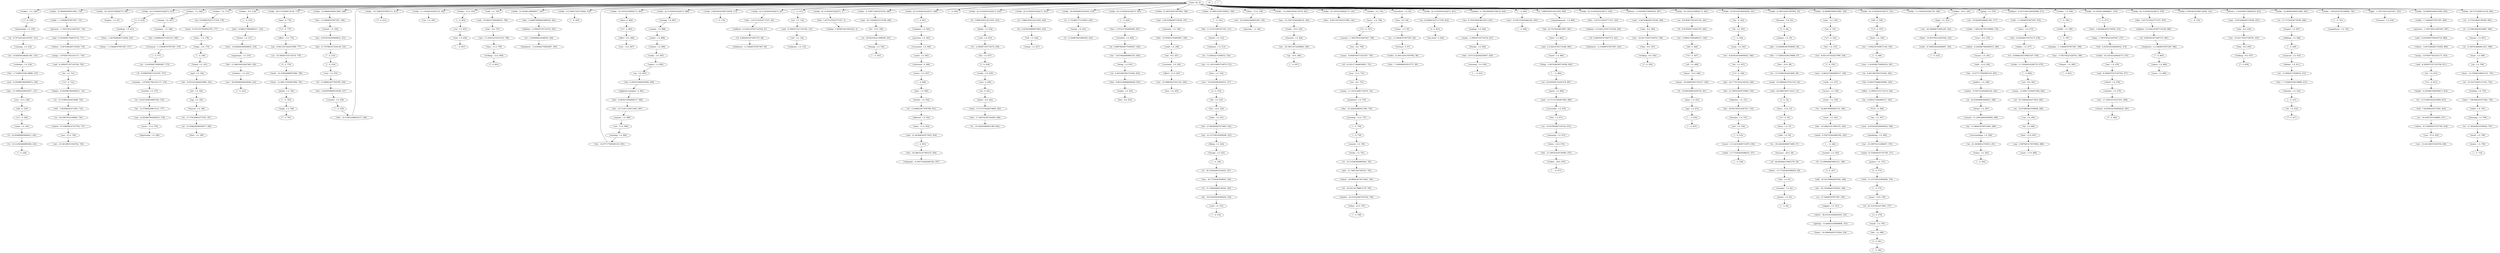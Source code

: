 strict digraph "" {
"('swing', 1.0, 427)";
"('you', -1.0, 330)";
"(\"n't\", 0, 332)";
"('god', 1.0, 182)";
"('hits', 3.4575125016771557, 2)";
"('inhabiting', 1.0, 369)";
"('chipper', 1.0, 351)";
"('the', -21.599325030720983, 550)";
"('wonder', 1.0, 345)";
"('are', -10.021735027328791, 590)";
"('on', -10.826583386441381, 233)";
"('work', -14.254924989937066, 780)";
"('?', 0, 801)";
"('will', -25.022768664287042, 348)";
"('still', -1.154648767857287, 674)";
"('and', -3.0474380285716549, 197)";
"('palace', 1.0, 372)";
"('did', 0, 356)";
"('cool', 1.0, 635)";
"('reading', 1.0, 703)";
"('to', -15.519061822619499, 815)";
"('our', 1.0, 855)";
"('strike', 18.120163329826173, 90)";
"('beat', 1.0, 358)";
"('wan', 0, 640)";
"('tell', -7.463946303571861, 816)";
"('...', 0, 631)";
"('bussed', 1.0, 186)";
"('week', -9.3567355642862342, 343)";
"('herpes', 1.0, 400)";
"('and', -8.3092975357145704, 811)";
"('8";
"('many', -11.142314085714979, 754)";
"(\"n't\", 0, 747)";
"('town', 1.0, 339)";
"('the', 11.511411097457341, 511)";
"('and', -10.940227289286025, 796)";
"('operatin..', 0, 160)";
"('for', -14.713471128572465, 897)";
"('because', -20.0, 58)";
"('strikes', -29.0, 876)";
"('why', -6.0, 589)";
"('morning', -12.0, 757)";
"(';', 0, 254)";
"('strike', 42.515020416228275, 613)";
"('an', 1.0, 700)";
"('has', -2.154648767857287, 249)";
"('more', -11.0, 579)";
"('rail', 1.0, 134)";
"('strikes', -1.0, 228)";
"('these', -13.773243839286435, 60)";
"('me', -8.9411937424527999, 777)";
"('of', -13.946823077950789, 951)";
"('mondays', 1.0, 568)";
"('small', 1.0, 379)";
"('.', 0, 382)";
"('bakerloo', 1.0, 551)";
"('and', -3.0474380285716549, 588)";
"('strikes', 7.0, 566)";
"('.', 0, 267)";
"('-', 0, 948)";
"('us', -18.43957633148683, 817)";
"('hits', 3.4575125016771557, 419)";
"('over', -9.0, 279)";
"('really', -3.0, 891)";
"('strikes', -9.0, 214)";
"('work', -19.568656237421333, 50)";
"('been', 1.0, 55)";
"('.', 0, 532)";
"('...', 0, 857)";
"('kept', 1.0, 321)";
"('needing', 1.0, 900)";
"('today', -22.0, 767)";
"('bet', 1.0, 333)";
"('do', 1.0, 812)";
"('the', 14.822484710275173, 676)";
"('a', 0, 823)";
"('to', -27.381650914796502, 707)";
"('i', 0, 779)";
"('get', -31.74857447500181, 763)";
"('more', -19.0, 376)";
"('millions', 0.21442147857125526, 420)";
"('eh', 1.0, 416)";
"('thing', -3.0474380285716594, 865)";
"('the', -14.977177805085319, 283)";
"('up', -19.0, 266)";
"('...', 0, 454)";
"('!', 0, 244)";
"('strike', 18.120163329826173, 475)";
"('they', -11.0, 799)";
"('strikes', 7.0, 175)";
"('flat', 1.0, 380)";
"('.', 0, 758)";
"('walk', 1.0, 337)";
"('bus', -8.0, 835)";
"('?', 0, 593)";
"('strike', 28.57510208114136, 773)";
"('.', 0, 174)";
"('ability', 1.0, 677)";
"('!', 0, 785)";
"('strike', 32.060081664913085, 714)";
"('to', -6.6221200034867493, 576)";
"('hits', -8.9411937424527999, 144)";
"('windows', 1.0, 513)";
"('strike', -16.729632507891111, 611)";
"('to', -15.519061822619499, 724)";
"('.', 0, 680)";
"('friends', 1.0, 628)";
"('.', 0, 215)";
"('?', 0, 229)";
"('trains', 1.0, 292)";
"('safety', -9.3567355642862342, 285)";
"('on', 6.6346833227117239, 176)";
"('of', 6.6843923073497375, 881)";
"(\"n't\", 0, 465)";
"(',', 0, 375)";
"('using', -3.6783677821431171, 810)";
"('!', 0, 223)";
"('strike', 11.150204162282719, 392)";
"('issues', 1.0, 281)";
"('they', -8.0, 591)";
"('i', 0, 44)";
"('on', -6.4612667091531044, 832)";
"('bus', -10.0, 48)";
"('?', 0, 482)";
"('did', 0, 446)";
"('strikes', -27.0, 853)";
"('me', -8.9411937424527999, 334)";
"('lines', -1.0, 178)";
"('full', 1.0, 426)";
"('mind', -13.773243839286435, 557)";
"('tell', -7.463946303571861, 725)";
"('pictures', -1.7855785214287447, 716)";
"('this', -19.342645840051389, 756)";
"('where', -8.7258058107147765, 818)";
"('us', -18.43957633148683, 726)";
"('and', -8.3092975357145704, 477)";
"('making', 1.0, 626)";
"('it', -19.904549852204756, 451)";
"('staff', 1.0, 795)";
"('magnificent', 1.0, 742)";
"('and', -24.09487605714331, 51)";
"('";
"('any', -6.2020867964289472, 578)";
"('ruining', 1.0, 567)";
"('decades', 1.0, 553)";
"('it', -2.3248676035896345, 622)";
"('me', -44.366068725681245, 322)";
"(';', 0, 759)";
"('strike', 35.545061248684817, 561)";
"('limo', 1.0, 516)";
"('hits', 3.4575125016771557, 879)";
"('they', -8.0, 656)";
"('affect', -8.0, 466)";
"('worst', 1.0, 864)";
"('nuanced', 1.0, 410)";
"('strike', -6.2746937565759282, 919)";
"('striking', -9.0, 592)";
"('and', -3.0474380285716549, 653)";
"('when', -14.0, 874)";
"('.', 0, 741)";
"('.', 0, 768)";
"('of', 1.5265884610246054, 564)";
"('millions', 0.21442147857125526, 880)";
"('water', 1.0, 889)";
"('morning', -5.0, 630)";
"('strike', 42.515020416228275, 940)";
"('so', -2.309297535714574, 636)";
"('home', -16.296962853572264, 354)";
"('strike', 18.120163329826173, 463)";
"('strike', 25.090122497369631, 509)";
"('of', -16.525725001113351, 702)";
"('to', -18.484709095663753, 340)";
"('from', -1.0474380285716594, 616)";
"('hits', -7.1699499932913771, 99)";
"('by', -11.880454578572063, 289)";
"('quick', 1.0, 868)";
"('lines', -11.0, 953)";
"('pictures', -1.7855785214287447, 807)";
"('strike', 0.69526541096752936, 173)";
"('what', -5.5711570428574895, 643)";
"('plinth', 1.0, 782)";
"('striking', -12.0, 800)";
"('millions', -2.309297535714574, 563)";
"('cheered', 1.0, 264)";
"('.', 0, 920)";
"('is', -6.7672261943150787, 231)";
"('strike', 42.515020416228275, 65)";
"('and', -8.3092975357145704, 720)";
"('days', 1.0, 452)";
"('did', 0, 239)";
"(',', 0, 131)";
"('you', -15.0, 467)";
"('affect', -5.0, 776)";
"('shows', 1.0, 217)";
"('yet', 1.0, 554)";
"('a', 0, 378)";
"('if', -6.0948760571433187, 573)";
"('strike', 42.515020416228275, 1)";
"('using', -3.6783677821431171, 719)";
"('too', -4.0, 749)";
"('by', -4.9402272892860317, 365)";
"('of', -19.104626924275919, 683)";
"('(', 0, 373)";
"('listening', 1.0, 706)";
"('are', -22.032602540993189, 159)";
"('said', 1.0, 531)";
"('best', 1.0, 862)";
"('closed', -6.8330165500004032, 481)";
"('today', -2.0, 179)";
"('for', -9.0351033464293486, 183)";
"('traffic', 1.0, 396)";
"('videos', -3.0474380285716594, 809)";
"('tinted', 1.0, 512)";
"('in', -6.4612667091531044, 362)";
"('be', -12.579682248615121, 577)";
"('strike', -9.7596733403476534, 498)";
"('to', -33.312945460885004, 243)";
"('strike', 21.605142913597902, 98)";
"('as', -10.309297535714574, 778)";
"('londoners', -2.154648767857287, 422)";
"('thank', 1.0, 181)";
"('timeline', 1.0, 414)";
"('debate', 1.0, 411)";
"('are', -19.63042903826031, 517)";
"('has', -23.356735564286232, 262)";
"('not', -9.0, 681)";
"('in', -13.00924172508552, 514)";
"('day', -6.7197881657434149, 252)";
"('?', 0, 417)";
"('we', -6.8330165500004032, 546)";
"('being', 1.0, 831)";
"('more', -17.0, 689)";
"('start', 1.0, 341)";
"(',', 0, 854)";
"('caused', -1.7855785214287447, 748)";
"('my', -21.237190142858296, 523)";
"('if', -8.6185950714291479, 444)";
"('about', -29.880454578572063, 764)";
"('fair', 1.0, 61)";
"('rush-hour', 0, 946)";
"('is', 5.8081934514212303, 424)";
"('are', -31.641296551924704, 729)";
"(\"n't\", 0, 357)";
"('begins', 1.0, 91)";
"('many', -12.404173592857894, 682)";
"('edifying', 1.0, 408)";
"('bowie', 1.0, 709)";
"('you', -11.0, 752)";
"('the', 8.2003374846395083, 894)";
"('forget', -6.2020867964289472, 814)";
"('as', -8.6783677821431162, 443)";
"('are', -10.021735027328791, 655)";
"('na', 0, 641)";
"('is', -29.822162211498309, 501)";
"('know', -12.0, 449)";
"('anyone', 1.0, 898)";
"('jet', 1.0, 184)";
"('us', -16.974602810768904, 684)";
"('we', -4.9402272892860317, 445)";
"('affected', 1.0, 952)";
"('it', -30.159364497230243, 527)";
"('the', -1.7328833538139889, 235)";
"('so', -14.927892607143722, 872)";
"('the', -1.7328833538139889, 413)";
"('to', -51.106829099150502, 529)";
"('are', 6.7934794918013619, 625)";
"('is', 3.7122901771318455, 620)";
"('really', -5.0, 639)";
"('of', -42.31474423273901, 377)";
"('strike', 42.515020416228275, 632)";
"('news', 1.0, 885)";
"('this', -10.959032742893847, 199)";
"('that', -15.0, 687)";
"('just', -4.9402272892860317, 216)";
"('important', 1.0, 219)";
"('empty', 1.0, 834)";
"('6am', 1.0, 189)";
"('pricks', 1.0, 63)";
"('plus', 1.0, 949)";
"('the', -11.666104192267483, 220)";
"('me', -19.568656237421333, 204)";
"('nice', -9.3567355642862342, 903)";
"('the', -21.599325030720983, 875)";
"('needed', 1.0, 575)";
"('.', 0, 939)";
"('strike', 32.060081664913085, 248)";
"('do', 1.0, 686)";
"('always', 1.0, 45)";
"('liking', 1.0, 524)";
"('strike', 7.6652245785109869, 278)";
"('now', -6.8330165500004032, 368)";
"('strike', 42.515020416228275, 423)";
"('home', -1.154648767857287, 617)";
"('weather', 1.0, 62)";
"('you', -27.0, 819)";
"('problems', 1.0, 755)";
"('have', -15.0, 53)";
"('24-hour', 0, 97)";
"('a', 0, 518)";
"('threat', 1.0, 287)";
"('dark', 1.0, 521)";
"('.', 0, 401)";
"('monday', -3.6783677821431171, 574)";
"('.', 0, 904)";
"('evacuated', 1.0, 944)";
"('because', -5.0, 43)";
"('oh', 1.0, 543)";
"('strike', 39.030040832456542, 619)";
"('strike', 42.515020416228275, 825)";
"('is', -2.575419645736309, 695)";
"('tricky', 1.0, 761)";
"('simultaneously', 1.0, 860)";
"('highbury-islington', 0, 895)";
"('londoners', -2.154648767857287, 882)";
"('accessible', 1.0, 870)";
"('the', 24.75570554872867, 861)";
"('do', 1.0, 547)";
"('never', -13.142314085714979, 556)";
"(',', 0, 826)";
"('details', 1.0, 950)";
"(\"n't\", 0, 813)";
"('country', 1.0, 258)";
"('kinda', 1.0, 634)";
"('does', 0, 774)";
"('time', -7.463946303571861, 704)";
"('not', -9.0, 201)";
"('i', 0, 638)";
"('across', 1.0, 338)";
"('will', -4.8330165500004032, 474)";
"('means', 1.0, 697)";
"('hits', -0.084974996645688528, 562)";
"(')', 0, 381)";
"('if', -22.499049650001211, 346)";
"('face', 0.0, 94)";
"('about', -20.094876057143317, 450)";
"('why', -6.0, 654)";
"('hits', 3.4575125016771557, 66)";
"(\"n't\", 0, 447)";
"('has', -34.77324383928643, 528)";
"('london', -43.033220467347022, 766)";
"('canada', 1.0, 888)";
"('strike', 21.605142913597902, 196)";
"('strikes', 3.0, 745)";
"('lines', -11.0, 158)";
"('many', -6.0948760571433187, 750)";
"('could', 1.0, 200)";
"('well', -21.237190142858296, 374)";
"('many', -2.309297535714574, 627)";
"('.', 0, 397)";
"('are', -17.228255535527431, 480)";
"('trying', 1.0, 621)";
"('from', -12.404173592857894, 781)";
"('";
"('on', -41.38380012745931, 291)";
"('strike', -13.244652924119379, 261)";
"('the', -5.0439569666318249, 257)";
"('have', -3.0, 675)";
"('strike', 18.120163329826173, 143)";
"('with', -12.0, 282)";
"('is', 5.8081934514212303, 859)";
"(',', 0, 415)";
"('can', 1.0, 685)";
"('.', 0, 123)";
"('=', 0, 614)";
"('one', -6.2020867964289472, 236)";
"('travellers', 1.0, 93)";
"('is', 5.8081934514212303, 633)";
"('strike', 42.515020416228275, 821)";
"('line', -4.9402272892860317, 896)";
"('safety', -6.2020867964289472, 280)";
"('have', -1.0, 746)";
"('is', -19.342645840051389, 645)";
"('strikers', 0.73814049285708516, 624)";
"('telegraph', -9.3567355642862342, 957)";
"('workers', 1.0, 221)";
"('and', -26.725805810714768, 499)";
"('rest', 1.0, 255)";
"('wo', 0, 331)";
"('opens', 1.0, 892)";
"('has', 1.1072107392856285, 827)";
"('neigh', 1.0, 784)";
"('are', -17.228255535527431, 798)";
"('.', 0, 902)";
"('about', -38.035103346429345, 352)";
"('sounds', 1.0, 760)";
"('londoners', -5.4165082750002007, 565)";
"('at', -15.509629290050977, 188)";
"('of', -44.893646155901578, 59)";
"('at', -8.1847616864613411, 698)";
"('";
"('for', -27.962995953573063, 522)";
"('to', -33.312945460885004, 762)";
"('my', -16.189752114286637, 370)";
"('this', -4.6713229200256947, 629)";
"('strike', 42.515020416228275, 886)";
"('for', 0.4288429571425123, 569)";
"('has', -3.785578521428743, 399)";
"('me', -1.8562187458071104, 359)";
"('-', 0, 883)";
"('as', -5.4165082750002007, 572)";
"('to', -0.69082545739825107, 678)";
"('the', -18.288251417903155, 956)";
"('honestly', 1.0, 198)";
"('it', -5.2548146450254887, 696)";
"('nice', -4.9402272892860317, 336)";
"('work', -47.908556224004087, 324)";
"('too', -8.0, 753)";
"('so', -27.54648767857287, 350)";
"('chaos', -1.0, 95)";
"('want', 1.0, 241)";
"(',', 0, 544)";
"('annoying', 1.0, 873)";
"(\"n't\", 0, 722)";
"(\"n't\", 0, 775)";
"('air', 1.0, 132)";
"('.', 0, 180)";
"('and', -0.41650827500019716, 808)";
"('everyone', -1.154648767857287, 570)";
"('as', -2.154648767857287, 96)";
"('station', 1.0, 890)";
"('.', 0, 293)";
"('!', 0, 335)";
"('londoners', -2.154648767857287, 69)";
"('ruined', 1.0, 250)";
"('be', -34.554285059384029, 530)";
"('strike', 42.515020416228275, 418)";
"('me', -3.6274624949685332, 830)";
"('on', -10.826583386441381, 277)";
"('depressing', 1.0, 580)";
"('and', -0.41650827500019716, 717)";
"('overcrowding', 1.0, 290)";
"('and', -13.571157042857482, 869)";
"('?', 0, 658)";
"('lag', 1.0, 185)";
"('drivers', -2.4165082750002016, 587)";
"('day', -15.509629290050977, 237)";
"('on', -13.00924172508552, 412)";
"('to', -15.519061822619499, 49)";
"('how', -16.606260389286835, 218)";
"('?', 0, 612)";
"('striking', -9.0, 657)";
"('own', 1.0, 856)";
"('strike', 18.120163329826173, 442)";
"('far', 1.0, 637)";
"('working', 1.0, 615)";
"('any', -9.9876653178576902, 688)";
"('schedule', 1.0, 234)";
"('strike', 14.635183746054444, 541)";
"('of', -13.946823077950789, 256)";
"('strike', 21.605142913597902, 42)";
"('my', -11.142314085714979, 515)";
"('hour', -12.579682248615121, 701)";
"('forget', -6.2020867964289472, 723)";
"('all', 1.0, 448)";
"('am', 1.0, 367)";
"('and', 2.2144214785712588, 863)";
"('not', -11.0, 899)";
"('strike', 32.060081664913085, 329)";
"('da-', 0, 542)";
"('clapham', 1.0, 942)";
"('of', 6.6843923073497375, 68)";
"('strike', 42.515020416228275, 355)";
"('office', -4.309297535714574, 364)";
"('-', 0, 955)";
"('.', 0, 783)";
"('do', 1.0, 721)";
"('.', 0, 558)";
"('most', 0.10721073928562763, 177)";
"('where', -8.7258058107147765, 727)";
"('publics', 1.0, 284)";
"('.', 0, 510)";
"('which', 1.0, 478)";
"('fuming', 1.0, 502)";
"('.', 0, 325)";
"('trousers', 1.0, 434)";
"('it', -22.834496893640612, 242)";
"('running', 1.0, 232)";
"('strike', 11.150204162282719, 109)";
"('caused', -11.249524825000606, 288)";
"('the', -14.977177805085319, 901)";
"('on', 6.6346833227117239, 822)";
"('...', 0, 866)";
"('london', 5.9958474415816223, 3)";
"('why', -9.0, 797)";
"('this', -8.8631294686044626, 833)";
"('least', 1.0, 699)";
"('the', 8.2003374846395083, 363)";
"('.', 0, 710)";
"('bus.////////', 0, 824)";
"('strikes', -45.0, 320)";
"('";
"('going', 1.0, 276)";
"('walkouts', 1.0, 135)";
"('to', -39.244240006973499, 57)";
"('in', 4.4520249840675863, 425)";
"('though', 1.0, 525)";
"('i', 0, 347)";
"('me', -30.196118732389863, 265)";
"('long', -1.7855785214287447, 473)";
"('strikers', -0.52371901428582968, 673)";
"('amid', 1.0, 945)";
"('last', 1.0, 476)";
"('strikes', 7.0, 394)";
"('be', -30.159364497230243, 349)";
"('closing', 1.0, 887)";
"('getting', -15.666033100000806, 353)";
"('able', 1.0, 56)";
"('strike', 11.150204162282719, 679)";
"('of', 6.6843923073497375, 421)";
"('chaos', -5.0, 947)";
"(',', 0, 555)";
"('does', 0, 464)";
"('less', 1.0, 205)";
"('up', -5.0, 893)";
"('bit', 1.0, 519)";
"('you', -27.0, 728)";
"(',', 0, 526)";
"('in', -39.201141788815178, 765)";
"(\"n't\", 0, 54)";
"('are', -31.641296551924704, 820)";
"('and', -8.3092975357145704, 133)";
"('strike', 35.545061248684817, 470)";
"('was', -2.4165082750002016, 361)";
"('are', -26.836949546458946, 222)";
"(\"n't\", 0, 548)";
"('affect', -11.0, 203)";
"('while', 1.0, 705)";
"('selfie', -1.154648767857287, 715)";
"('at', -22.834496893640612, 286)";
"('strike', 42.515020416228275, 878)";
"('videos', -3.0474380285716594, 718)";
"('he', -15.0, 500)";
"(\"n't\", 0, 240)";
"('strike', 0.69526541096752936, 122)";
"('for', -29.855785214287437, 552)";
"('this', -23.534452388630157, 260)";
"(',', 0, 409)";
"('thameslink', 1.0, 230)";
"('resulted', 1.0, 828)";
"('monday', -1.154648767857287, 398)";
"('drivers', -2.4165082750002016, 652)";
"('i', 0, 52)";
"('really', -16.0, 263)";
"('yeah', 1.0, 545)";
"('strike', 32.060081664913085, 405)";
"('...', 0, 344)";
"('know', -8.0, 642)";
"('.', 0, 503)";
"('millions', 0.21442147857125526, 67)";
"('...', 0, 877)";
"('so', -8.6185950714291479, 867)";
"('strike', 7.6652245785109869, 740)";
"('from', -33.855785214287444, 323)";
"('.', 0, 253)";
"('tight', -1.7855785214287447, 433)";
"('get', -12.820681867858092, 46)";
"('in', 0.086708306779309297, 829)";
"('and', -21.463946303571852, 954)";
"('ago', 1.0, 453)";
"('to', 11.171763634778749, 406)";
"('junction', 1.0, 943)";
"('inspire', 1.0, 407)";
"('mind', -8.7258058107147765, 371)";
"('this', -17.246742565762002, 644)";
"('strike', 32.060081664913085, 805)";
"('in', -17.374558402373793, 187)";
"('the', -18.288251417903155, 342)";
"('via', 1.0, 393)";
"('selfie', -1.154648767857287, 806)";
"('.', 0, 455)";
"('my', -4.8330165500004032, 251)";
"('currently', 1.0, 202)";
"('.', 0, 395)";
"('.', 0, 64)";
"('get', -24.177417432144324, 549)";
"('too', -14.0, 520)";
"('david', 1.0, 708)";
"('yahoo', 1.0, 884)";
"('how', -1.4639463035718592, 472)";
"(',', 0, 571)";
"('strike', 28.57510208114136, 694)";
"('tube', 62, 0)";
"('of', -6.2101173084630901, 751)";
"('the', -1.7328833538139889, 47)";
"('but', 1.0, 871)";
"('stations', 1.0, 479)";
"('you', -21.0, 238)";
"('you', -1.0, 330)" -> "('wo', 0, 331)";
"(\"n't\", 0, 332)" -> "('bet', 1.0, 333)";
"('god', 1.0, 182)" -> "('for', -9.0351033464293486, 183)";
"('hits', 3.4575125016771557, 2)" -> "('london', 5.9958474415816223, 3)";
"('inhabiting', 1.0, 369)" -> "('my', -16.189752114286637, 370)";
"('chipper', 1.0, 351)" -> "('about', -38.035103346429345, 352)";
"('the', -21.599325030720983, 550)" -> "('bakerloo', 1.0, 551)";
"('wonder', 1.0, 345)" -> "('if', -22.499049650001211, 346)";
"('are', -10.021735027328791, 590)" -> "('they', -8.0, 591)";
"('on', -10.826583386441381, 233)" -> "('schedule', 1.0, 234)";
"('work', -14.254924989937066, 780)" -> "('from', -12.404173592857894, 781)";
"('will', -25.022768664287042, 348)" -> "('be', -30.159364497230243, 349)";
"('still', -1.154648767857287, 674)" -> "('have', -3.0, 675)";
"('and', -3.0474380285716549, 197)" -> "('honestly', 1.0, 198)";
"('palace', 1.0, 372)" -> "('(', 0, 373)";
"('did', 0, 356)" -> "(\"n't\", 0, 357)";
"('cool', 1.0, 635)" -> "('so', -2.309297535714574, 636)";
"('reading', 1.0, 703)" -> "('time', -7.463946303571861, 704)";
"('to', -15.519061822619499, 815)" -> "('tell', -7.463946303571861, 816)";
"('our', 1.0, 855)" -> "('own', 1.0, 856)";
"('strike', 18.120163329826173, 90)" -> "('begins', 1.0, 91)";
"('beat', 1.0, 358)" -> "('me', -1.8562187458071104, 359)";
"('wan', 0, 640)" -> "('na', 0, 641)";
"('tell', -7.463946303571861, 816)" -> "('us', -18.43957633148683, 817)";
"('bussed', 1.0, 186)" -> "('in', -17.374558402373793, 187)";
"('week', -9.3567355642862342, 343)" -> "('...', 0, 344)";
"('herpes', 1.0, 400)" -> "('.', 0, 401)";
"('and', -8.3092975357145704, 811)" -> "('do', 1.0, 812)";
"('8:10.', 0, 366)" -> "('am', 1.0, 367)";
"('many', -11.142314085714979, 754)" -> "('problems', 1.0, 755)";
"(\"n't\", 0, 747)" -> "('caused', -1.7855785214287447, 748)";
"('town', 1.0, 339)" -> "('to', -18.484709095663753, 340)";
"('the', 11.511411097457341, 511)" -> "('tinted', 1.0, 512)";
"('and', -10.940227289286025, 796)" -> "('why', -9.0, 797)";
"('for', -14.713471128572465, 897)" -> "('anyone', 1.0, 898)";
"('because', -20.0, 58)" -> "('of', -44.893646155901578, 59)";
"('strikes', -29.0, 876)" -> "('...', 0, 877)";
"('why', -6.0, 589)" -> "('are', -10.021735027328791, 590)";
"('morning', -12.0, 757)" -> "('.', 0, 758)";
"(';', 0, 254)" -> "('rest', 1.0, 255)";
"('strike', 42.515020416228275, 613)" -> "('=', 0, 614)";
"('an', 1.0, 700)" -> "('hour', -12.579682248615121, 701)";
"('has', -2.154648767857287, 249)" -> "('ruined', 1.0, 250)";
"('more', -11.0, 579)" -> "('depressing', 1.0, 580)";
"('rail', 1.0, 134)" -> "('walkouts', 1.0, 135)";
"('strikes', -1.0, 228)" -> "('?', 0, 229)";
"('these', -13.773243839286435, 60)" -> "('fair', 1.0, 61)";
"('me', -8.9411937424527999, 777)" -> "('as', -10.309297535714574, 778)";
"('of', -13.946823077950789, 951)" -> "('affected', 1.0, 952)";
"('mondays', 1.0, 568)" -> "('for', 0.4288429571425123, 569)";
"('small', 1.0, 379)" -> "('flat', 1.0, 380)";
"('bakerloo', 1.0, 551)" -> "('for', -29.855785214287437, 552)";
"('and', -3.0474380285716549, 588)" -> "('why', -6.0, 589)";
"('strikes', 7.0, 566)" -> "('ruining', 1.0, 567)";
"('-', 0, 948)" -> "('plus', 1.0, 949)";
"('us', -18.43957633148683, 817)" -> "('where', -8.7258058107147765, 818)";
"('hits', 3.4575125016771557, 419)" -> "('millions', 0.21442147857125526, 420)";
"('over', -9.0, 279)" -> "('safety', -6.2020867964289472, 280)";
"('really', -3.0, 891)" -> "('opens', 1.0, 892)";
"('strikes', -9.0, 214)" -> "('.', 0, 215)";
"('work', -19.568656237421333, 50)" -> "('and', -24.09487605714331, 51)";
"('been', 1.0, 55)" -> "('able', 1.0, 56)";
"('kept', 1.0, 321)" -> "('me', -44.366068725681245, 322)";
"('needing', 1.0, 900)" -> "('the', -14.977177805085319, 901)";
"('today', -22.0, 767)" -> "('.', 0, 768)";
"('bet', 1.0, 333)" -> "('me', -8.9411937424527999, 334)";
"('do', 1.0, 812)" -> "(\"n't\", 0, 813)";
"('the', 14.822484710275173, 676)" -> "('ability', 1.0, 677)";
"('a', 0, 823)" -> "('bus.////////', 0, 824)";
"('to', -27.381650914796502, 707)" -> "('david', 1.0, 708)";
"('i', 0, 779)" -> "('work', -14.254924989937066, 780)";
"('get', -31.74857447500181, 763)" -> "('about', -29.880454578572063, 764)";
"('more', -19.0, 376)" -> "('of', -42.31474423273901, 377)";
"('millions', 0.21442147857125526, 420)" -> "('of', 6.6843923073497375, 421)";
"('eh', 1.0, 416)" -> "('?', 0, 417)";
"('thing', -3.0474380285716594, 865)" -> "('...', 0, 866)";
"('the', -14.977177805085319, 283)" -> "('publics', 1.0, 284)";
"('up', -19.0, 266)" -> "('.', 0, 267)";
"('...', 0, 454)" -> "('.', 0, 455)";
"('strike', 18.120163329826173, 475)" -> "('last', 1.0, 476)";
"('they', -11.0, 799)" -> "('striking', -12.0, 800)";
"('strikes', 7.0, 175)" -> "('on', 6.6346833227117239, 176)";
"('flat', 1.0, 380)" -> "(')', 0, 381)";
"('.', 0, 758)" -> "(';', 0, 759)";
"('walk', 1.0, 337)" -> "('across', 1.0, 338)";
"('strike', 28.57510208114136, 773)" -> "('does', 0, 774)";
"('ability', 1.0, 677)" -> "('to', -0.69082545739825107, 678)";
"('strike', 32.060081664913085, 714)" -> "('selfie', -1.154648767857287, 715)";
"('to', -6.6221200034867493, 576)" -> "('be', -12.579682248615121, 577)";
"('windows', 1.0, 513)" -> "('in', -13.00924172508552, 514)";
"('strike', -16.729632507891111, 611)" -> "('?', 0, 612)";
"('to', -15.519061822619499, 724)" -> "('tell', -7.463946303571861, 725)";
"('.', 0, 680)" -> "('not', -9.0, 681)";
"('friends', 1.0, 628)" -> "('this', -4.6713229200256947, 629)";
"('.', 0, 215)" -> "('just', -4.9402272892860317, 216)";
"('?', 0, 229)" -> "('thameslink', 1.0, 230)";
"('trains', 1.0, 292)" -> "('.', 0, 293)";
"('safety', -9.3567355642862342, 285)" -> "('at', -22.834496893640612, 286)";
"('on', 6.6346833227117239, 176)" -> "('most', 0.10721073928562763, 177)";
"('of', 6.6843923073497375, 881)" -> "('londoners', -2.154648767857287, 882)";
"(\"n't\", 0, 465)" -> "('affect', -8.0, 466)";
"(',', 0, 375)" -> "('more', -19.0, 376)";
"('using', -3.6783677821431171, 810)" -> "('and', -8.3092975357145704, 811)";
"('strike', 11.150204162282719, 392)" -> "('via', 1.0, 393)";
"('issues', 1.0, 281)" -> "('with', -12.0, 282)";
"('they', -8.0, 591)" -> "('striking', -9.0, 592)";
"('i', 0, 44)" -> "('always', 1.0, 45)";
"('on', -6.4612667091531044, 832)" -> "('this', -8.8631294686044626, 833)";
"('bus', -10.0, 48)" -> "('to', -15.519061822619499, 49)";
"('did', 0, 446)" -> "(\"n't\", 0, 447)";
"('strikes', -27.0, 853)" -> "(',', 0, 854)";
"('me', -8.9411937424527999, 334)" -> "('!', 0, 335)";
"('lines', -1.0, 178)" -> "('today', -2.0, 179)";
"('full', 1.0, 426)" -> "('swing', 1.0, 427)";
"('mind', -13.773243839286435, 557)" -> "('.', 0, 558)";
"('tell', -7.463946303571861, 725)" -> "('us', -18.43957633148683, 726)";
"('pictures', -1.7855785214287447, 716)" -> "('and', -0.41650827500019716, 717)";
"('this', -19.342645840051389, 756)" -> "('morning', -12.0, 757)";
"('where', -8.7258058107147765, 818)" -> "('you', -27.0, 819)";
"('us', -18.43957633148683, 726)" -> "('where', -8.7258058107147765, 727)";
"('and', -8.3092975357145704, 477)" -> "('which', 1.0, 478)";
"('making', 1.0, 626)" -> "('many', -2.309297535714574, 627)";
"('it', -19.904549852204756, 451)" -> "('days', 1.0, 452)";
"('staff', 1.0, 795)" -> "('and', -10.940227289286025, 796)";
"('and', -24.09487605714331, 51)" -> "('i', 0, 52)";
"(':', 0, 941)" -> "('clapham', 1.0, 942)";
"('any', -6.2020867964289472, 578)" -> "('more', -11.0, 579)";
"('ruining', 1.0, 567)" -> "('mondays', 1.0, 568)";
"('decades', 1.0, 553)" -> "('yet', 1.0, 554)";
"('me', -44.366068725681245, 322)" -> "('from', -33.855785214287444, 323)";
"(';', 0, 759)" -> "('sounds', 1.0, 760)";
"('strike', 35.545061248684817, 561)" -> "('hits', -0.084974996645688528, 562)";
"('limo', 1.0, 516)" -> "('are', -19.63042903826031, 517)";
"('hits', 3.4575125016771557, 879)" -> "('millions', 0.21442147857125526, 880)";
"('they', -8.0, 656)" -> "('striking', -9.0, 657)";
"('affect', -8.0, 466)" -> "('you', -15.0, 467)";
"('worst', 1.0, 864)" -> "('thing', -3.0474380285716594, 865)";
"('nuanced', 1.0, 410)" -> "('debate', 1.0, 411)";
"('strike', -6.2746937565759282, 919)" -> "('.', 0, 920)";
"('striking', -9.0, 592)" -> "('?', 0, 593)";
"('and', -3.0474380285716549, 653)" -> "('why', -6.0, 654)";
"('when', -14.0, 874)" -> "('the', -21.599325030720983, 875)";
"('.', 0, 741)" -> "('magnificent', 1.0, 742)";
"('of', 1.5265884610246054, 564)" -> "('londoners', -5.4165082750002007, 565)";
"('millions', 0.21442147857125526, 880)" -> "('of', 6.6843923073497375, 881)";
"('water', 1.0, 889)" -> "('station', 1.0, 890)";
"('morning', -5.0, 630)" -> "('...', 0, 631)";
"('strike', 42.515020416228275, 940)" -> "(':', 0, 941)";
"('so', -2.309297535714574, 636)" -> "('far', 1.0, 637)";
"('strike', 18.120163329826173, 463)" -> "('does', 0, 464)";
"('strike', 25.090122497369631, 509)" -> "('.', 0, 510)";
"('of', -16.525725001113351, 702)" -> "('reading', 1.0, 703)";
"('to', -18.484709095663753, 340)" -> "('start', 1.0, 341)";
"('from', -1.0474380285716594, 616)" -> "('home', -1.154648767857287, 617)";
"('by', -11.880454578572063, 289)" -> "('overcrowding', 1.0, 290)";
"('quick', 1.0, 868)" -> "('and', -13.571157042857482, 869)";
"('lines', -11.0, 953)" -> "('and', -21.463946303571852, 954)";
"('pictures', -1.7855785214287447, 807)" -> "('and', -0.41650827500019716, 808)";
"('strike', 0.69526541096752936, 173)" -> "('.', 0, 174)";
"('what', -5.5711570428574895, 643)" -> "('this', -17.246742565762002, 644)";
"('plinth', 1.0, 782)" -> "('.', 0, 783)";
"('striking', -12.0, 800)" -> "('?', 0, 801)";
"('millions', -2.309297535714574, 563)" -> "('of', 1.5265884610246054, 564)";
"('cheered', 1.0, 264)" -> "('me', -30.196118732389863, 265)";
"('is', -6.7672261943150787, 231)" -> "('running', 1.0, 232)";
"('strike', 42.515020416228275, 65)" -> "('hits', 3.4575125016771557, 66)";
"('and', -8.3092975357145704, 720)" -> "('do', 1.0, 721)";
"('days', 1.0, 452)" -> "('ago', 1.0, 453)";
"('did', 0, 239)" -> "(\"n't\", 0, 240)";
"(',', 0, 131)" -> "('air', 1.0, 132)";
"('affect', -5.0, 776)" -> "('me', -8.9411937424527999, 777)";
"('shows', 1.0, 217)" -> "('how', -16.606260389286835, 218)";
"('yet', 1.0, 554)" -> "(',', 0, 555)";
"('a', 0, 378)" -> "('small', 1.0, 379)";
"('if', -6.0948760571433187, 573)" -> "('monday', -3.6783677821431171, 574)";
"('strike', 42.515020416228275, 1)" -> "('hits', 3.4575125016771557, 2)";
"('using', -3.6783677821431171, 719)" -> "('and', -8.3092975357145704, 720)";
"('too', -4.0, 749)" -> "('many', -6.0948760571433187, 750)";
"('by', -4.9402272892860317, 365)" -> "('8:10.', 0, 366)";
"('of', -19.104626924275919, 683)" -> "('us', -16.974602810768904, 684)";
"('(', 0, 373)" -> "('well', -21.237190142858296, 374)";
"('listening', 1.0, 706)" -> "('to', -27.381650914796502, 707)";
"('are', -22.032602540993189, 159)" -> "('operatin..', 0, 160)";
"('said', 1.0, 531)" -> "('.', 0, 532)";
"('best', 1.0, 862)" -> "('and', 2.2144214785712588, 863)";
"('closed', -6.8330165500004032, 481)" -> "('?', 0, 482)";
"('today', -2.0, 179)" -> "('.', 0, 180)";
"('for', -9.0351033464293486, 183)" -> "('jet', 1.0, 184)";
"('traffic', 1.0, 396)" -> "('.', 0, 397)";
"('videos', -3.0474380285716594, 809)" -> "('using', -3.6783677821431171, 810)";
"('tinted', 1.0, 512)" -> "('windows', 1.0, 513)";
"('in', -6.4612667091531044, 362)" -> "('the', 8.2003374846395083, 363)";
"('be', -12.579682248615121, 577)" -> "('any', -6.2020867964289472, 578)";
"('strike', -9.7596733403476534, 498)" -> "('and', -26.725805810714768, 499)";
"('to', -33.312945460885004, 243)" -> "('!', 0, 244)";
"('strike', 21.605142913597902, 98)" -> "('hits', -7.1699499932913771, 99)";
"('as', -10.309297535714574, 778)" -> "('i', 0, 779)";
"('thank', 1.0, 181)" -> "('god', 1.0, 182)";
"('timeline', 1.0, 414)" -> "(',', 0, 415)";
"('debate', 1.0, 411)" -> "('on', -13.00924172508552, 412)";
"('are', -19.63042903826031, 517)" -> "('a', 0, 518)";
"('has', -23.356735564286232, 262)" -> "('really', -16.0, 263)";
"('not', -9.0, 681)" -> "('many', -12.404173592857894, 682)";
"('in', -13.00924172508552, 514)" -> "('my', -11.142314085714979, 515)";
"('day', -6.7197881657434149, 252)" -> "('.', 0, 253)";
"('we', -6.8330165500004032, 546)" -> "('do', 1.0, 547)";
"('being', 1.0, 831)" -> "('on', -6.4612667091531044, 832)";
"('start', 1.0, 341)" -> "('the', -18.288251417903155, 342)";
"(',', 0, 854)" -> "('our', 1.0, 855)";
"('caused', -1.7855785214287447, 748)" -> "('too', -4.0, 749)";
"('my', -21.237190142858296, 523)" -> "('liking', 1.0, 524)";
"('if', -8.6185950714291479, 444)" -> "('we', -4.9402272892860317, 445)";
"('about', -29.880454578572063, 764)" -> "('in', -39.201141788815178, 765)";
"('fair', 1.0, 61)" -> "('weather', 1.0, 62)";
"('rush-hour', 0, 946)" -> "('chaos', -5.0, 947)";
"('is', 5.8081934514212303, 424)" -> "('in', 4.4520249840675863, 425)";
"(\"n't\", 0, 357)" -> "('beat', 1.0, 358)";
"('many', -12.404173592857894, 682)" -> "('of', -19.104626924275919, 683)";
"('edifying', 1.0, 408)" -> "(',', 0, 409)";
"('bowie', 1.0, 709)" -> "('.', 0, 710)";
"('you', -11.0, 752)" -> "('too', -8.0, 753)";
"('the', 8.2003374846395083, 894)" -> "('highbury-islington', 0, 895)";
"('forget', -6.2020867964289472, 814)" -> "('to', -15.519061822619499, 815)";
"('as', -8.6783677821431162, 443)" -> "('if', -8.6185950714291479, 444)";
"('are', -10.021735027328791, 655)" -> "('they', -8.0, 656)";
"('na', 0, 641)" -> "('know', -8.0, 642)";
"('is', -29.822162211498309, 501)" -> "('fuming', 1.0, 502)";
"('know', -12.0, 449)" -> "('about', -20.094876057143317, 450)";
"('anyone', 1.0, 898)" -> "('not', -11.0, 899)";
"('jet', 1.0, 184)" -> "('lag', 1.0, 185)";
"('us', -16.974602810768904, 684)" -> "('can', 1.0, 685)";
"('we', -4.9402272892860317, 445)" -> "('did', 0, 446)";
"('affected', 1.0, 952)" -> "('lines', -11.0, 953)";
"('it', -30.159364497230243, 527)" -> "('has', -34.77324383928643, 528)";
"('the', -1.7328833538139889, 235)" -> "('one', -6.2020867964289472, 236)";
"('so', -14.927892607143722, 872)" -> "('annoying', 1.0, 873)";
"('the', -1.7328833538139889, 413)" -> "('timeline', 1.0, 414)";
"('to', -51.106829099150502, 529)" -> "('be', -34.554285059384029, 530)";
"('are', 6.7934794918013619, 625)" -> "('making', 1.0, 626)";
"('is', 3.7122901771318455, 620)" -> "('trying', 1.0, 621)";
"('really', -5.0, 639)" -> "('wan', 0, 640)";
"('of', -42.31474423273901, 377)" -> "('a', 0, 378)";
"('strike', 42.515020416228275, 632)" -> "('is', 5.8081934514212303, 633)";
"('this', -10.959032742893847, 199)" -> "('could', 1.0, 200)";
"('that', -15.0, 687)" -> "('any', -9.9876653178576902, 688)";
"('just', -4.9402272892860317, 216)" -> "('shows', 1.0, 217)";
"('important', 1.0, 219)" -> "('the', -11.666104192267483, 220)";
"('empty', 1.0, 834)" -> "('bus', -8.0, 835)";
"('pricks', 1.0, 63)" -> "('.', 0, 64)";
"('plus', 1.0, 949)" -> "('details', 1.0, 950)";
"('the', -11.666104192267483, 220)" -> "('workers', 1.0, 221)";
"('me', -19.568656237421333, 204)" -> "('less', 1.0, 205)";
"('nice', -9.3567355642862342, 903)" -> "('.', 0, 904)";
"('the', -21.599325030720983, 875)" -> "('strikes', -29.0, 876)";
"('needed', 1.0, 575)" -> "('to', -6.6221200034867493, 576)";
"('strike', 32.060081664913085, 248)" -> "('has', -2.154648767857287, 249)";
"('do', 1.0, 686)" -> "('that', -15.0, 687)";
"('always', 1.0, 45)" -> "('get', -12.820681867858092, 46)";
"('liking', 1.0, 524)" -> "('though', 1.0, 525)";
"('strike', 7.6652245785109869, 278)" -> "('over', -9.0, 279)";
"('now', -6.8330165500004032, 368)" -> "('inhabiting', 1.0, 369)";
"('strike', 42.515020416228275, 423)" -> "('is', 5.8081934514212303, 424)";
"('weather', 1.0, 62)" -> "('pricks', 1.0, 63)";
"('you', -27.0, 819)" -> "('are', -31.641296551924704, 820)";
"('problems', 1.0, 755)" -> "('this', -19.342645840051389, 756)";
"('have', -15.0, 53)" -> "(\"n't\", 0, 54)";
"('24-hour', 0, 97)" -> "('strike', 21.605142913597902, 98)";
"('a', 0, 518)" -> "('bit', 1.0, 519)";
"('threat', 1.0, 287)" -> "('caused', -11.249524825000606, 288)";
"('dark', 1.0, 521)" -> "('for', -27.962995953573063, 522)";
"('monday', -3.6783677821431171, 574)" -> "('needed', 1.0, 575)";
"('evacuated', 1.0, 944)" -> "('amid', 1.0, 945)";
"('because', -5.0, 43)" -> "('i', 0, 44)";
"('oh', 1.0, 543)" -> "(',', 0, 544)";
"('strike', 39.030040832456542, 619)" -> "('is', 3.7122901771318455, 620)";
"('strike', 42.515020416228275, 825)" -> "(',', 0, 826)";
"('is', -2.575419645736309, 695)" -> "('it', -5.2548146450254887, 696)";
"('tricky', 1.0, 761)" -> "('to', -33.312945460885004, 762)";
"('simultaneously', 1.0, 860)" -> "('the', 24.75570554872867, 861)";
"('highbury-islington', 0, 895)" -> "('line', -4.9402272892860317, 896)";
"('londoners', -2.154648767857287, 882)" -> "('-', 0, 883)";
"('accessible', 1.0, 870)" -> "('but', 1.0, 871)";
"('the', 24.75570554872867, 861)" -> "('best', 1.0, 862)";
"('do', 1.0, 547)" -> "(\"n't\", 0, 548)";
"('never', -13.142314085714979, 556)" -> "('mind', -13.773243839286435, 557)";
"(',', 0, 826)" -> "('has', 1.1072107392856285, 827)";
"('details', 1.0, 950)" -> "('of', -13.946823077950789, 951)";
"(\"n't\", 0, 813)" -> "('forget', -6.2020867964289472, 814)";
"('country', 1.0, 258)" -> "(':', 0, 259)";
"('kinda', 1.0, 634)" -> "('cool', 1.0, 635)";
"('does', 0, 774)" -> "(\"n't\", 0, 775)";
"('time', -7.463946303571861, 704)" -> "('while', 1.0, 705)";
"('not', -9.0, 201)" -> "('currently', 1.0, 202)";
"('i', 0, 638)" -> "('really', -5.0, 639)";
"('across', 1.0, 338)" -> "('town', 1.0, 339)";
"('will', -4.8330165500004032, 474)" -> "('strike', 18.120163329826173, 475)";
"('means', 1.0, 697)" -> "('at', -8.1847616864613411, 698)";
"('hits', -0.084974996645688528, 562)" -> "('millions', -2.309297535714574, 563)";
"(')', 0, 381)" -> "('.', 0, 382)";
"('if', -22.499049650001211, 346)" -> "('i', 0, 347)";
"('face', 0.0, 94)" -> "('chaos', -1.0, 95)";
"('about', -20.094876057143317, 450)" -> "('it', -19.904549852204756, 451)";
"('why', -6.0, 654)" -> "('are', -10.021735027328791, 655)";
"('hits', 3.4575125016771557, 66)" -> "('millions', 0.21442147857125526, 67)";
"(\"n't\", 0, 447)" -> "('all', 1.0, 448)";
"('has', -34.77324383928643, 528)" -> "('to', -51.106829099150502, 529)";
"('london', -43.033220467347022, 766)" -> "('today', -22.0, 767)";
"('canada', 1.0, 888)" -> "('water', 1.0, 889)";
"('strike', 21.605142913597902, 196)" -> "('and', -3.0474380285716549, 197)";
"('strikes', 3.0, 745)" -> "('have', -1.0, 746)";
"('lines', -11.0, 158)" -> "('are', -22.032602540993189, 159)";
"('many', -6.0948760571433187, 750)" -> "('of', -6.2101173084630901, 751)";
"('could', 1.0, 200)" -> "('not', -9.0, 201)";
"('well', -21.237190142858296, 374)" -> "(',', 0, 375)";
"('many', -2.309297535714574, 627)" -> "('friends', 1.0, 628)";
"('.', 0, 397)" -> "('monday', -1.154648767857287, 398)";
"('are', -17.228255535527431, 480)" -> "('closed', -6.8330165500004032, 481)";
"('trying', 1.0, 621)" -> "('it', -2.3248676035896345, 622)";
"('from', -12.404173592857894, 781)" -> "('plinth', 1.0, 782)";
"(':', 0, 360)" -> "('was', -2.4165082750002016, 361)";
"('on', -41.38380012745931, 291)" -> "('trains', 1.0, 292)";
"('strike', -13.244652924119379, 261)" -> "('has', -23.356735564286232, 262)";
"('the', -5.0439569666318249, 257)" -> "('country', 1.0, 258)";
"('have', -3.0, 675)" -> "('the', 14.822484710275173, 676)";
"('strike', 18.120163329826173, 143)" -> "('hits', -8.9411937424527999, 144)";
"('with', -12.0, 282)" -> "('the', -14.977177805085319, 283)";
"('is', 5.8081934514212303, 859)" -> "('simultaneously', 1.0, 860)";
"(',', 0, 415)" -> "('eh', 1.0, 416)";
"('can', 1.0, 685)" -> "('do', 1.0, 686)";
"('=', 0, 614)" -> "('working', 1.0, 615)";
"('one', -6.2020867964289472, 236)" -> "('day', -15.509629290050977, 237)";
"('travellers', 1.0, 93)" -> "('face', 0.0, 94)";
"('is', 5.8081934514212303, 633)" -> "('kinda', 1.0, 634)";
"('strike', 42.515020416228275, 821)" -> "('on', 6.6346833227117239, 822)";
"('line', -4.9402272892860317, 896)" -> "('for', -14.713471128572465, 897)";
"('safety', -6.2020867964289472, 280)" -> "('issues', 1.0, 281)";
"('have', -1.0, 746)" -> "(\"n't\", 0, 747)";
"('strikers', 0.73814049285708516, 624)" -> "('are', 6.7934794918013619, 625)";
"('workers', 1.0, 221)" -> "('are', -26.836949546458946, 222)";
"('and', -26.725805810714768, 499)" -> "('he', -15.0, 500)";
"('rest', 1.0, 255)" -> "('of', -13.946823077950789, 256)";
"('wo', 0, 331)" -> "(\"n't\", 0, 332)";
"('opens', 1.0, 892)" -> "('up', -5.0, 893)";
"('has', 1.1072107392856285, 827)" -> "('resulted', 1.0, 828)";
"('neigh', 1.0, 784)" -> "('!', 0, 785)";
"('are', -17.228255535527431, 798)" -> "('they', -11.0, 799)";
"('.', 0, 902)" -> "('nice', -9.3567355642862342, 903)";
"('about', -38.035103346429345, 352)" -> "('getting', -15.666033100000806, 353)";
"('sounds', 1.0, 760)" -> "('tricky', 1.0, 761)";
"('at', -15.509629290050977, 188)" -> "('6am', 1.0, 189)";
"('of', -44.893646155901578, 59)" -> "('these', -13.773243839286435, 60)";
"('at', -8.1847616864613411, 698)" -> "('least', 1.0, 699)";
"(':', 0, 259)" -> "('this', -23.534452388630157, 260)";
"('for', -27.962995953573063, 522)" -> "('my', -21.237190142858296, 523)";
"('to', -33.312945460885004, 762)" -> "('get', -31.74857447500181, 763)";
"('my', -16.189752114286637, 370)" -> "('mind', -8.7258058107147765, 371)";
"('this', -4.6713229200256947, 629)" -> "('morning', -5.0, 630)";
"('strike', 42.515020416228275, 886)" -> "('closing', 1.0, 887)";
"('for', 0.4288429571425123, 569)" -> "('everyone', -1.154648767857287, 570)";
"('has', -3.785578521428743, 399)" -> "('herpes', 1.0, 400)";
"('me', -1.8562187458071104, 359)" -> "(':', 0, 360)";
"('-', 0, 883)" -> "('yahoo', 1.0, 884)";
"('as', -5.4165082750002007, 572)" -> "('if', -6.0948760571433187, 573)";
"('to', -0.69082545739825107, 678)" -> "('strike', 11.150204162282719, 679)";
"('the', -18.288251417903155, 956)" -> "('telegraph', -9.3567355642862342, 957)";
"('honestly', 1.0, 198)" -> "('this', -10.959032742893847, 199)";
"('it', -5.2548146450254887, 696)" -> "('means', 1.0, 697)";
"('nice', -4.9402272892860317, 336)" -> "('walk', 1.0, 337)";
"('work', -47.908556224004087, 324)" -> "('.', 0, 325)";
"('too', -8.0, 753)" -> "('many', -11.142314085714979, 754)";
"('so', -27.54648767857287, 350)" -> "('chipper', 1.0, 351)";
"('chaos', -1.0, 95)" -> "('as', -2.154648767857287, 96)";
"('want', 1.0, 241)" -> "('it', -22.834496893640612, 242)";
"(',', 0, 544)" -> "('yeah', 1.0, 545)";
"('annoying', 1.0, 873)" -> "('when', -14.0, 874)";
"(\"n't\", 0, 722)" -> "('forget', -6.2020867964289472, 723)";
"(\"n't\", 0, 775)" -> "('affect', -5.0, 776)";
"('air', 1.0, 132)" -> "('and', -8.3092975357145704, 133)";
"('.', 0, 180)" -> "('thank', 1.0, 181)";
"('and', -0.41650827500019716, 808)" -> "('videos', -3.0474380285716594, 809)";
"('everyone', -1.154648767857287, 570)" -> "(',', 0, 571)";
"('as', -2.154648767857287, 96)" -> "('24-hour', 0, 97)";
"('station', 1.0, 890)" -> "('really', -3.0, 891)";
"('!', 0, 335)" -> "('nice', -4.9402272892860317, 336)";
"('ruined', 1.0, 250)" -> "('my', -4.8330165500004032, 251)";
"('be', -34.554285059384029, 530)" -> "('said', 1.0, 531)";
"('strike', 42.515020416228275, 418)" -> "('hits', 3.4575125016771557, 419)";
"('me', -3.6274624949685332, 830)" -> "('being', 1.0, 831)";
"('on', -10.826583386441381, 277)" -> "('strike', 7.6652245785109869, 278)";
"('and', -0.41650827500019716, 717)" -> "('videos', -3.0474380285716594, 718)";
"('overcrowding', 1.0, 290)" -> "('on', -41.38380012745931, 291)";
"('and', -13.571157042857482, 869)" -> "('accessible', 1.0, 870)";
"('lag', 1.0, 185)" -> "('bussed', 1.0, 186)";
"('drivers', -2.4165082750002016, 587)" -> "('and', -3.0474380285716549, 588)";
"('day', -15.509629290050977, 237)" -> "('you', -21.0, 238)";
"('on', -13.00924172508552, 412)" -> "('the', -1.7328833538139889, 413)";
"('to', -15.519061822619499, 49)" -> "('work', -19.568656237421333, 50)";
"('how', -16.606260389286835, 218)" -> "('important', 1.0, 219)";
"('striking', -9.0, 657)" -> "('?', 0, 658)";
"('own', 1.0, 856)" -> "('...', 0, 857)";
"('strike', 18.120163329826173, 442)" -> "('as', -8.6783677821431162, 443)";
"('far', 1.0, 637)" -> "('i', 0, 638)";
"('working', 1.0, 615)" -> "('from', -1.0474380285716594, 616)";
"('any', -9.9876653178576902, 688)" -> "('more', -17.0, 689)";
"('schedule', 1.0, 234)" -> "('the', -1.7328833538139889, 235)";
"('strike', 14.635183746054444, 541)" -> "('da-', 0, 542)";
"('of', -13.946823077950789, 256)" -> "('the', -5.0439569666318249, 257)";
"('strike', 21.605142913597902, 42)" -> "('because', -5.0, 43)";
"('my', -11.142314085714979, 515)" -> "('limo', 1.0, 516)";
"('hour', -12.579682248615121, 701)" -> "('of', -16.525725001113351, 702)";
"('forget', -6.2020867964289472, 723)" -> "('to', -15.519061822619499, 724)";
"('all', 1.0, 448)" -> "('know', -12.0, 449)";
"('am', 1.0, 367)" -> "('now', -6.8330165500004032, 368)";
"('and', 2.2144214785712588, 863)" -> "('worst', 1.0, 864)";
"('not', -11.0, 899)" -> "('needing', 1.0, 900)";
"('strike', 32.060081664913085, 329)" -> "('you', -1.0, 330)";
"('da-', 0, 542)" -> "('oh', 1.0, 543)";
"('clapham', 1.0, 942)" -> "('junction', 1.0, 943)";
"('of', 6.6843923073497375, 68)" -> "('londoners', -2.154648767857287, 69)";
"('strike', 42.515020416228275, 355)" -> "('did', 0, 356)";
"('office', -4.309297535714574, 364)" -> "('by', -4.9402272892860317, 365)";
"('-', 0, 955)" -> "('the', -18.288251417903155, 956)";
"('.', 0, 783)" -> "('neigh', 1.0, 784)";
"('do', 1.0, 721)" -> "(\"n't\", 0, 722)";
"('most', 0.10721073928562763, 177)" -> "('lines', -1.0, 178)";
"('where', -8.7258058107147765, 727)" -> "('you', -27.0, 728)";
"('publics', 1.0, 284)" -> "('safety', -9.3567355642862342, 285)";
"('.', 0, 510)" -> "('the', 11.511411097457341, 511)";
"('which', 1.0, 478)" -> "('stations', 1.0, 479)";
"('fuming', 1.0, 502)" -> "('.', 0, 503)";
"('it', -22.834496893640612, 242)" -> "('to', -33.312945460885004, 243)";
"('running', 1.0, 232)" -> "('on', -10.826583386441381, 233)";
"('caused', -11.249524825000606, 288)" -> "('by', -11.880454578572063, 289)";
"('the', -14.977177805085319, 901)" -> "('tube', 62, 0)";
"('on', 6.6346833227117239, 822)" -> "('a', 0, 823)";
"('...', 0, 866)" -> "('so', -8.6185950714291479, 867)";
"('why', -9.0, 797)" -> "('are', -17.228255535527431, 798)";
"('this', -8.8631294686044626, 833)" -> "('empty', 1.0, 834)";
"('least', 1.0, 699)" -> "('an', 1.0, 700)";
"('the', 8.2003374846395083, 363)" -> "('office', -4.309297535714574, 364)";
"('strikes', -45.0, 320)" -> "('kept', 1.0, 321)";
"(':', 0, 471)" -> "('how', -1.4639463035718592, 472)";
"('going', 1.0, 276)" -> "('on', -10.826583386441381, 277)";
"('to', -39.244240006973499, 57)" -> "('because', -20.0, 58)";
"('in', 4.4520249840675863, 425)" -> "('full', 1.0, 426)";
"('though', 1.0, 525)" -> "(',', 0, 526)";
"('i', 0, 347)" -> "('will', -25.022768664287042, 348)";
"('me', -30.196118732389863, 265)" -> "('up', -19.0, 266)";
"('long', -1.7855785214287447, 473)" -> "('will', -4.8330165500004032, 474)";
"('strikers', -0.52371901428582968, 673)" -> "('still', -1.154648767857287, 674)";
"('amid', 1.0, 945)" -> "('rush-hour', 0, 946)";
"('last', 1.0, 476)" -> "('and', -8.3092975357145704, 477)";
"('strikes', 7.0, 394)" -> "('.', 0, 395)";
"('be', -30.159364497230243, 349)" -> "('so', -27.54648767857287, 350)";
"('closing', 1.0, 887)" -> "('canada', 1.0, 888)";
"('getting', -15.666033100000806, 353)" -> "('home', -16.296962853572264, 354)";
"('able', 1.0, 56)" -> "('to', -39.244240006973499, 57)";
"('strike', 11.150204162282719, 679)" -> "('.', 0, 680)";
"('of', 6.6843923073497375, 421)" -> "('londoners', -2.154648767857287, 422)";
"('chaos', -5.0, 947)" -> "('-', 0, 948)";
"(',', 0, 555)" -> "('never', -13.142314085714979, 556)";
"('does', 0, 464)" -> "(\"n't\", 0, 465)";
"('up', -5.0, 893)" -> "('the', 8.2003374846395083, 894)";
"('bit', 1.0, 519)" -> "('too', -14.0, 520)";
"('you', -27.0, 728)" -> "('are', -31.641296551924704, 729)";
"(',', 0, 526)" -> "('it', -30.159364497230243, 527)";
"('in', -39.201141788815178, 765)" -> "('london', -43.033220467347022, 766)";
"(\"n't\", 0, 54)" -> "('been', 1.0, 55)";
"('and', -8.3092975357145704, 133)" -> "('rail', 1.0, 134)";
"('strike', 35.545061248684817, 470)" -> "(':', 0, 471)";
"('was', -2.4165082750002016, 361)" -> "('in', -6.4612667091531044, 362)";
"('are', -26.836949546458946, 222)" -> "('!', 0, 223)";
"(\"n't\", 0, 548)" -> "('get', -24.177417432144324, 549)";
"('affect', -11.0, 203)" -> "('me', -19.568656237421333, 204)";
"('while', 1.0, 705)" -> "('listening', 1.0, 706)";
"('selfie', -1.154648767857287, 715)" -> "('pictures', -1.7855785214287447, 716)";
"('at', -22.834496893640612, 286)" -> "('threat', 1.0, 287)";
"('strike', 42.515020416228275, 878)" -> "('hits', 3.4575125016771557, 879)";
"('videos', -3.0474380285716594, 718)" -> "('using', -3.6783677821431171, 719)";
"('he', -15.0, 500)" -> "('is', -29.822162211498309, 501)";
"(\"n't\", 0, 240)" -> "('want', 1.0, 241)";
"('strike', 0.69526541096752936, 122)" -> "('.', 0, 123)";
"('for', -29.855785214287437, 552)" -> "('decades', 1.0, 553)";
"('this', -23.534452388630157, 260)" -> "('tube', 62, 0)";
"(',', 0, 409)" -> "('nuanced', 1.0, 410)";
"('thameslink', 1.0, 230)" -> "('is', -6.7672261943150787, 231)";
"('resulted', 1.0, 828)" -> "('in', 0.086708306779309297, 829)";
"('monday', -1.154648767857287, 398)" -> "('has', -3.785578521428743, 399)";
"('drivers', -2.4165082750002016, 652)" -> "('and', -3.0474380285716549, 653)";
"('i', 0, 52)" -> "('have', -15.0, 53)";
"('really', -16.0, 263)" -> "('cheered', 1.0, 264)";
"('yeah', 1.0, 545)" -> "('we', -6.8330165500004032, 546)";
"('strike', 32.060081664913085, 405)" -> "('to', 11.171763634778749, 406)";
"('...', 0, 344)" -> "('wonder', 1.0, 345)";
"('know', -8.0, 642)" -> "('what', -5.5711570428574895, 643)";
"('millions', 0.21442147857125526, 67)" -> "('of', 6.6843923073497375, 68)";
"('so', -8.6185950714291479, 867)" -> "('quick', 1.0, 868)";
"('strike', 7.6652245785109869, 740)" -> "('.', 0, 741)";
"('from', -33.855785214287444, 323)" -> "('work', -47.908556224004087, 324)";
"('.', 0, 253)" -> "(';', 0, 254)";
"('tight', -1.7855785214287447, 433)" -> "('trousers', 1.0, 434)";
"('get', -12.820681867858092, 46)" -> "('the', -1.7328833538139889, 47)";
"('in', 0.086708306779309297, 829)" -> "('me', -3.6274624949685332, 830)";
"('and', -21.463946303571852, 954)" -> "('-', 0, 955)";
"('ago', 1.0, 453)" -> "('...', 0, 454)";
"('to', 11.171763634778749, 406)" -> "('inspire', 1.0, 407)";
"('junction', 1.0, 943)" -> "('evacuated', 1.0, 944)";
"('inspire', 1.0, 407)" -> "('edifying', 1.0, 408)";
"('mind', -8.7258058107147765, 371)" -> "('palace', 1.0, 372)";
"('this', -17.246742565762002, 644)" -> "('is', -19.342645840051389, 645)";
"('strike', 32.060081664913085, 805)" -> "('selfie', -1.154648767857287, 806)";
"('in', -17.374558402373793, 187)" -> "('at', -15.509629290050977, 188)";
"('the', -18.288251417903155, 342)" -> "('week', -9.3567355642862342, 343)";
"('selfie', -1.154648767857287, 806)" -> "('pictures', -1.7855785214287447, 807)";
"('my', -4.8330165500004032, 251)" -> "('day', -6.7197881657434149, 252)";
"('currently', 1.0, 202)" -> "('affect', -11.0, 203)";
"('.', 0, 395)" -> "('traffic', 1.0, 396)";
"('get', -24.177417432144324, 549)" -> "('the', -21.599325030720983, 550)";
"('too', -14.0, 520)" -> "('dark', 1.0, 521)";
"('david', 1.0, 708)" -> "('bowie', 1.0, 709)";
"('yahoo', 1.0, 884)" -> "('news', 1.0, 885)";
"('how', -1.4639463035718592, 472)" -> "('long', -1.7855785214287447, 473)";
"(',', 0, 571)" -> "('as', -5.4165082750002007, 572)";
"('strike', 28.57510208114136, 694)" -> "('is', -2.575419645736309, 695)";
"('tube', 62, 0)" -> "('strike', 42.515020416228275, 1)";
"('tube', 62, 0)" -> "(',', 0, 131)";
"('tube', 62, 0)" -> "('strikers', 0.73814049285708516, 624)";
"('tube', 62, 0)" -> "('strike', -9.7596733403476534, 498)";
"('tube', 62, 0)" -> "('strike', 18.120163329826173, 442)";
"('tube', 62, 0)" -> "('.', 0, 902)";
"('tube', 62, 0)" -> "('strikes', 3.0, 745)";
"('tube', 62, 0)" -> "('strike', 35.545061248684817, 561)";
"('tube', 62, 0)" -> "('strike', 14.635183746054444, 541)";
"('tube', 62, 0)" -> "('strike', -13.244652924119379, 261)";
"('tube', 62, 0)" -> "('strike', 21.605142913597902, 42)";
"('tube', 62, 0)" -> "('strike', 28.57510208114136, 773)";
"('tube', 62, 0)" -> "('strike', 39.030040832456542, 619)";
"('tube', 62, 0)" -> "('strike', 35.545061248684817, 470)";
"('tube', 62, 0)" -> "('strike', 25.090122497369631, 509)";
"('tube', 62, 0)" -> "('strike', 32.060081664913085, 329)";
"('tube', 62, 0)" -> "('strike', 21.605142913597902, 196)";
"('tube', 62, 0)" -> "('strike', 42.515020416228275, 355)";
"('tube', 62, 0)" -> "('strike', 0.69526541096752936, 122)";
"('tube', 62, 0)" -> "('strikes', 7.0, 175)";
"('tube', 62, 0)" -> "('strike', 18.120163329826173, 90)";
"('tube', 62, 0)" -> "('strike', 32.060081664913085, 714)";
"('tube', 62, 0)" -> "('strike', 18.120163329826173, 463)";
"('tube', 62, 0)" -> "('drivers', -2.4165082750002016, 652)";
"('tube', 62, 0)" -> "('strike', 28.57510208114136, 694)";
"('tube', 62, 0)" -> "('strikes', -45.0, 320)";
"('tube', 62, 0)" -> "('strike', 42.515020416228275, 886)";
"('tube', 62, 0)" -> "('strike', 0.69526541096752936, 173)";
"('tube', 62, 0)" -> "('.', 0, 939)";
"('tube', 62, 0)" -> "('strike', 7.6652245785109869, 740)";
"('tube', 62, 0)" -> "('staff', 1.0, 795)";
"('tube', 62, 0)" -> "('strike', 42.515020416228275, 613)";
"('tube', 62, 0)" -> "('strike', 42.515020416228275, 940)";
"('tube', 62, 0)" -> "('tight', -1.7855785214287447, 433)";
"('tube', 62, 0)" -> "('strike', 42.515020416228275, 65)";
"('tube', 62, 0)" -> "('strikes', -1.0, 228)";
"('tube', 62, 0)" -> "('strike', 11.150204162282719, 392)";
"('tube', 62, 0)" -> "('lines', -11.0, 158)";
"('tube', 62, 0)" -> "('strike', 32.060081664913085, 805)";
"('tube', 62, 0)" -> "('going', 1.0, 276)";
"('tube', 62, 0)" -> "('strike', -6.2746937565759282, 919)";
"('tube', 62, 0)" -> "('strike', 42.515020416228275, 632)";
"('tube', 62, 0)" -> "('strike', 11.150204162282719, 109)";
"('tube', 62, 0)" -> "('strikes', 7.0, 566)";
"('tube', 62, 0)" -> "('strike', 42.515020416228275, 825)";
"('tube', 62, 0)" -> "('strikes', -27.0, 853)";
"('tube', 62, 0)" -> "('strike', 42.515020416228275, 418)";
"('tube', 62, 0)" -> "('strike', 32.060081664913085, 405)";
"('tube', 62, 0)" -> "('strikers', -0.52371901428582968, 673)";
"('tube', 62, 0)" -> "('strike', 18.120163329826173, 143)";
"('tube', 62, 0)" -> "('strikes', 7.0, 394)";
"('tube', 62, 0)" -> "('is', 5.8081934514212303, 859)";
"('tube', 62, 0)" -> "('strikes', -9.0, 214)";
"('tube', 62, 0)" -> "('strike', -16.729632507891111, 611)";
"('tube', 62, 0)" -> "('strike', 32.060081664913085, 248)";
"('tube', 62, 0)" -> "('drivers', -2.4165082750002016, 587)";
"('tube', 62, 0)" -> "('travellers', 1.0, 93)";
"('tube', 62, 0)" -> "('strike', 42.515020416228275, 821)";
"('tube', 62, 0)" -> "('strike', 42.515020416228275, 878)";
"('tube', 62, 0)" -> "('strike', 42.515020416228275, 423)";
"('of', -6.2101173084630901, 751)" -> "('you', -11.0, 752)";
"('the', -1.7328833538139889, 47)" -> "('bus', -10.0, 48)";
"('but', 1.0, 871)" -> "('so', -14.927892607143722, 872)";
"('stations', 1.0, 479)" -> "('are', -17.228255535527431, 480)";
"('you', -21.0, 238)" -> "('did', 0, 239)";
}
